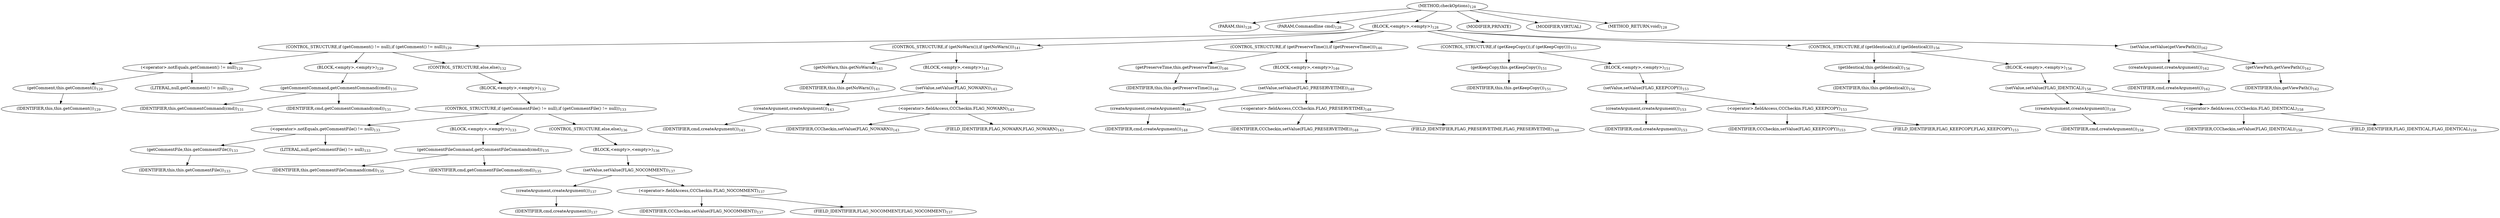 digraph "checkOptions" {  
"139" [label = <(METHOD,checkOptions)<SUB>128</SUB>> ]
"18" [label = <(PARAM,this)<SUB>128</SUB>> ]
"140" [label = <(PARAM,Commandline cmd)<SUB>128</SUB>> ]
"141" [label = <(BLOCK,&lt;empty&gt;,&lt;empty&gt;)<SUB>128</SUB>> ]
"142" [label = <(CONTROL_STRUCTURE,if (getComment() != null),if (getComment() != null))<SUB>129</SUB>> ]
"143" [label = <(&lt;operator&gt;.notEquals,getComment() != null)<SUB>129</SUB>> ]
"144" [label = <(getComment,this.getComment())<SUB>129</SUB>> ]
"17" [label = <(IDENTIFIER,this,this.getComment())<SUB>129</SUB>> ]
"145" [label = <(LITERAL,null,getComment() != null)<SUB>129</SUB>> ]
"146" [label = <(BLOCK,&lt;empty&gt;,&lt;empty&gt;)<SUB>129</SUB>> ]
"147" [label = <(getCommentCommand,getCommentCommand(cmd))<SUB>131</SUB>> ]
"19" [label = <(IDENTIFIER,this,getCommentCommand(cmd))<SUB>131</SUB>> ]
"148" [label = <(IDENTIFIER,cmd,getCommentCommand(cmd))<SUB>131</SUB>> ]
"149" [label = <(CONTROL_STRUCTURE,else,else)<SUB>132</SUB>> ]
"150" [label = <(BLOCK,&lt;empty&gt;,&lt;empty&gt;)<SUB>132</SUB>> ]
"151" [label = <(CONTROL_STRUCTURE,if (getCommentFile() != null),if (getCommentFile() != null))<SUB>133</SUB>> ]
"152" [label = <(&lt;operator&gt;.notEquals,getCommentFile() != null)<SUB>133</SUB>> ]
"153" [label = <(getCommentFile,this.getCommentFile())<SUB>133</SUB>> ]
"20" [label = <(IDENTIFIER,this,this.getCommentFile())<SUB>133</SUB>> ]
"154" [label = <(LITERAL,null,getCommentFile() != null)<SUB>133</SUB>> ]
"155" [label = <(BLOCK,&lt;empty&gt;,&lt;empty&gt;)<SUB>133</SUB>> ]
"156" [label = <(getCommentFileCommand,getCommentFileCommand(cmd))<SUB>135</SUB>> ]
"21" [label = <(IDENTIFIER,this,getCommentFileCommand(cmd))<SUB>135</SUB>> ]
"157" [label = <(IDENTIFIER,cmd,getCommentFileCommand(cmd))<SUB>135</SUB>> ]
"158" [label = <(CONTROL_STRUCTURE,else,else)<SUB>136</SUB>> ]
"159" [label = <(BLOCK,&lt;empty&gt;,&lt;empty&gt;)<SUB>136</SUB>> ]
"160" [label = <(setValue,setValue(FLAG_NOCOMMENT))<SUB>137</SUB>> ]
"161" [label = <(createArgument,createArgument())<SUB>137</SUB>> ]
"162" [label = <(IDENTIFIER,cmd,createArgument())<SUB>137</SUB>> ]
"163" [label = <(&lt;operator&gt;.fieldAccess,CCCheckin.FLAG_NOCOMMENT)<SUB>137</SUB>> ]
"164" [label = <(IDENTIFIER,CCCheckin,setValue(FLAG_NOCOMMENT))<SUB>137</SUB>> ]
"165" [label = <(FIELD_IDENTIFIER,FLAG_NOCOMMENT,FLAG_NOCOMMENT)<SUB>137</SUB>> ]
"166" [label = <(CONTROL_STRUCTURE,if (getNoWarn()),if (getNoWarn()))<SUB>141</SUB>> ]
"167" [label = <(getNoWarn,this.getNoWarn())<SUB>141</SUB>> ]
"22" [label = <(IDENTIFIER,this,this.getNoWarn())<SUB>141</SUB>> ]
"168" [label = <(BLOCK,&lt;empty&gt;,&lt;empty&gt;)<SUB>141</SUB>> ]
"169" [label = <(setValue,setValue(FLAG_NOWARN))<SUB>143</SUB>> ]
"170" [label = <(createArgument,createArgument())<SUB>143</SUB>> ]
"171" [label = <(IDENTIFIER,cmd,createArgument())<SUB>143</SUB>> ]
"172" [label = <(&lt;operator&gt;.fieldAccess,CCCheckin.FLAG_NOWARN)<SUB>143</SUB>> ]
"173" [label = <(IDENTIFIER,CCCheckin,setValue(FLAG_NOWARN))<SUB>143</SUB>> ]
"174" [label = <(FIELD_IDENTIFIER,FLAG_NOWARN,FLAG_NOWARN)<SUB>143</SUB>> ]
"175" [label = <(CONTROL_STRUCTURE,if (getPreserveTime()),if (getPreserveTime()))<SUB>146</SUB>> ]
"176" [label = <(getPreserveTime,this.getPreserveTime())<SUB>146</SUB>> ]
"23" [label = <(IDENTIFIER,this,this.getPreserveTime())<SUB>146</SUB>> ]
"177" [label = <(BLOCK,&lt;empty&gt;,&lt;empty&gt;)<SUB>146</SUB>> ]
"178" [label = <(setValue,setValue(FLAG_PRESERVETIME))<SUB>148</SUB>> ]
"179" [label = <(createArgument,createArgument())<SUB>148</SUB>> ]
"180" [label = <(IDENTIFIER,cmd,createArgument())<SUB>148</SUB>> ]
"181" [label = <(&lt;operator&gt;.fieldAccess,CCCheckin.FLAG_PRESERVETIME)<SUB>148</SUB>> ]
"182" [label = <(IDENTIFIER,CCCheckin,setValue(FLAG_PRESERVETIME))<SUB>148</SUB>> ]
"183" [label = <(FIELD_IDENTIFIER,FLAG_PRESERVETIME,FLAG_PRESERVETIME)<SUB>148</SUB>> ]
"184" [label = <(CONTROL_STRUCTURE,if (getKeepCopy()),if (getKeepCopy()))<SUB>151</SUB>> ]
"185" [label = <(getKeepCopy,this.getKeepCopy())<SUB>151</SUB>> ]
"24" [label = <(IDENTIFIER,this,this.getKeepCopy())<SUB>151</SUB>> ]
"186" [label = <(BLOCK,&lt;empty&gt;,&lt;empty&gt;)<SUB>151</SUB>> ]
"187" [label = <(setValue,setValue(FLAG_KEEPCOPY))<SUB>153</SUB>> ]
"188" [label = <(createArgument,createArgument())<SUB>153</SUB>> ]
"189" [label = <(IDENTIFIER,cmd,createArgument())<SUB>153</SUB>> ]
"190" [label = <(&lt;operator&gt;.fieldAccess,CCCheckin.FLAG_KEEPCOPY)<SUB>153</SUB>> ]
"191" [label = <(IDENTIFIER,CCCheckin,setValue(FLAG_KEEPCOPY))<SUB>153</SUB>> ]
"192" [label = <(FIELD_IDENTIFIER,FLAG_KEEPCOPY,FLAG_KEEPCOPY)<SUB>153</SUB>> ]
"193" [label = <(CONTROL_STRUCTURE,if (getIdentical()),if (getIdentical()))<SUB>156</SUB>> ]
"194" [label = <(getIdentical,this.getIdentical())<SUB>156</SUB>> ]
"25" [label = <(IDENTIFIER,this,this.getIdentical())<SUB>156</SUB>> ]
"195" [label = <(BLOCK,&lt;empty&gt;,&lt;empty&gt;)<SUB>156</SUB>> ]
"196" [label = <(setValue,setValue(FLAG_IDENTICAL))<SUB>158</SUB>> ]
"197" [label = <(createArgument,createArgument())<SUB>158</SUB>> ]
"198" [label = <(IDENTIFIER,cmd,createArgument())<SUB>158</SUB>> ]
"199" [label = <(&lt;operator&gt;.fieldAccess,CCCheckin.FLAG_IDENTICAL)<SUB>158</SUB>> ]
"200" [label = <(IDENTIFIER,CCCheckin,setValue(FLAG_IDENTICAL))<SUB>158</SUB>> ]
"201" [label = <(FIELD_IDENTIFIER,FLAG_IDENTICAL,FLAG_IDENTICAL)<SUB>158</SUB>> ]
"202" [label = <(setValue,setValue(getViewPath()))<SUB>162</SUB>> ]
"203" [label = <(createArgument,createArgument())<SUB>162</SUB>> ]
"204" [label = <(IDENTIFIER,cmd,createArgument())<SUB>162</SUB>> ]
"205" [label = <(getViewPath,getViewPath())<SUB>162</SUB>> ]
"26" [label = <(IDENTIFIER,this,getViewPath())<SUB>162</SUB>> ]
"206" [label = <(MODIFIER,PRIVATE)> ]
"207" [label = <(MODIFIER,VIRTUAL)> ]
"208" [label = <(METHOD_RETURN,void)<SUB>128</SUB>> ]
  "139" -> "18" 
  "139" -> "140" 
  "139" -> "141" 
  "139" -> "206" 
  "139" -> "207" 
  "139" -> "208" 
  "141" -> "142" 
  "141" -> "166" 
  "141" -> "175" 
  "141" -> "184" 
  "141" -> "193" 
  "141" -> "202" 
  "142" -> "143" 
  "142" -> "146" 
  "142" -> "149" 
  "143" -> "144" 
  "143" -> "145" 
  "144" -> "17" 
  "146" -> "147" 
  "147" -> "19" 
  "147" -> "148" 
  "149" -> "150" 
  "150" -> "151" 
  "151" -> "152" 
  "151" -> "155" 
  "151" -> "158" 
  "152" -> "153" 
  "152" -> "154" 
  "153" -> "20" 
  "155" -> "156" 
  "156" -> "21" 
  "156" -> "157" 
  "158" -> "159" 
  "159" -> "160" 
  "160" -> "161" 
  "160" -> "163" 
  "161" -> "162" 
  "163" -> "164" 
  "163" -> "165" 
  "166" -> "167" 
  "166" -> "168" 
  "167" -> "22" 
  "168" -> "169" 
  "169" -> "170" 
  "169" -> "172" 
  "170" -> "171" 
  "172" -> "173" 
  "172" -> "174" 
  "175" -> "176" 
  "175" -> "177" 
  "176" -> "23" 
  "177" -> "178" 
  "178" -> "179" 
  "178" -> "181" 
  "179" -> "180" 
  "181" -> "182" 
  "181" -> "183" 
  "184" -> "185" 
  "184" -> "186" 
  "185" -> "24" 
  "186" -> "187" 
  "187" -> "188" 
  "187" -> "190" 
  "188" -> "189" 
  "190" -> "191" 
  "190" -> "192" 
  "193" -> "194" 
  "193" -> "195" 
  "194" -> "25" 
  "195" -> "196" 
  "196" -> "197" 
  "196" -> "199" 
  "197" -> "198" 
  "199" -> "200" 
  "199" -> "201" 
  "202" -> "203" 
  "202" -> "205" 
  "203" -> "204" 
  "205" -> "26" 
}
